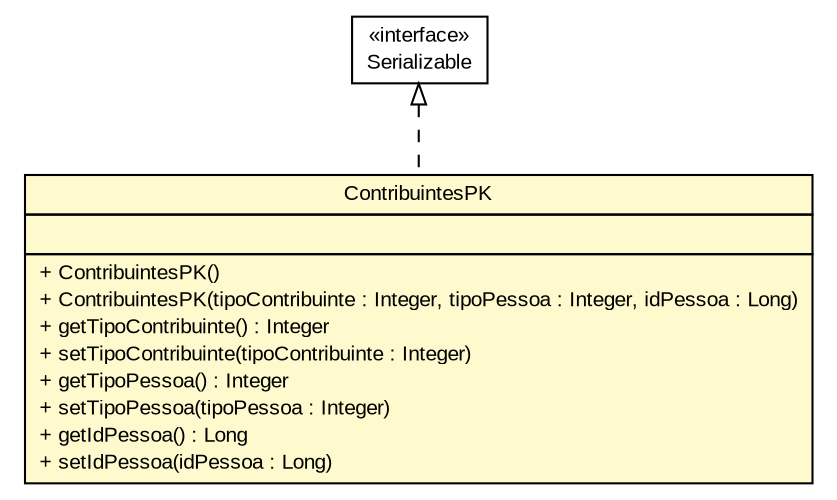 #!/usr/local/bin/dot
#
# Class diagram 
# Generated by UMLGraph version R5_6 (http://www.umlgraph.org/)
#

digraph G {
	edge [fontname="arial",fontsize=10,labelfontname="arial",labelfontsize=10];
	node [fontname="arial",fontsize=10,shape=plaintext];
	nodesep=0.25;
	ranksep=0.5;
	// br.gov.to.sefaz.arr.persistence.view.ContribuintesPK
	c49863 [label=<<table title="br.gov.to.sefaz.arr.persistence.view.ContribuintesPK" border="0" cellborder="1" cellspacing="0" cellpadding="2" port="p" bgcolor="lemonChiffon" href="./ContribuintesPK.html">
		<tr><td><table border="0" cellspacing="0" cellpadding="1">
<tr><td align="center" balign="center"> ContribuintesPK </td></tr>
		</table></td></tr>
		<tr><td><table border="0" cellspacing="0" cellpadding="1">
<tr><td align="left" balign="left">  </td></tr>
		</table></td></tr>
		<tr><td><table border="0" cellspacing="0" cellpadding="1">
<tr><td align="left" balign="left"> + ContribuintesPK() </td></tr>
<tr><td align="left" balign="left"> + ContribuintesPK(tipoContribuinte : Integer, tipoPessoa : Integer, idPessoa : Long) </td></tr>
<tr><td align="left" balign="left"> + getTipoContribuinte() : Integer </td></tr>
<tr><td align="left" balign="left"> + setTipoContribuinte(tipoContribuinte : Integer) </td></tr>
<tr><td align="left" balign="left"> + getTipoPessoa() : Integer </td></tr>
<tr><td align="left" balign="left"> + setTipoPessoa(tipoPessoa : Integer) </td></tr>
<tr><td align="left" balign="left"> + getIdPessoa() : Long </td></tr>
<tr><td align="left" balign="left"> + setIdPessoa(idPessoa : Long) </td></tr>
		</table></td></tr>
		</table>>, URL="./ContribuintesPK.html", fontname="arial", fontcolor="black", fontsize=10.0];
	//br.gov.to.sefaz.arr.persistence.view.ContribuintesPK implements java.io.Serializable
	c49982:p -> c49863:p [dir=back,arrowtail=empty,style=dashed];
	// java.io.Serializable
	c49982 [label=<<table title="java.io.Serializable" border="0" cellborder="1" cellspacing="0" cellpadding="2" port="p" href="http://java.sun.com/j2se/1.4.2/docs/api/java/io/Serializable.html">
		<tr><td><table border="0" cellspacing="0" cellpadding="1">
<tr><td align="center" balign="center"> &#171;interface&#187; </td></tr>
<tr><td align="center" balign="center"> Serializable </td></tr>
		</table></td></tr>
		</table>>, URL="http://java.sun.com/j2se/1.4.2/docs/api/java/io/Serializable.html", fontname="arial", fontcolor="black", fontsize=10.0];
}

